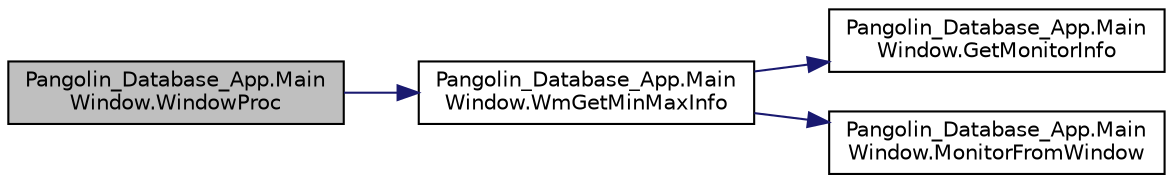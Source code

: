 digraph "Pangolin_Database_App.MainWindow.WindowProc"
{
 // LATEX_PDF_SIZE
  edge [fontname="Helvetica",fontsize="10",labelfontname="Helvetica",labelfontsize="10"];
  node [fontname="Helvetica",fontsize="10",shape=record];
  rankdir="LR";
  Node1 [label="Pangolin_Database_App.Main\lWindow.WindowProc",height=0.2,width=0.4,color="black", fillcolor="grey75", style="filled", fontcolor="black",tooltip=" "];
  Node1 -> Node2 [color="midnightblue",fontsize="10",style="solid"];
  Node2 [label="Pangolin_Database_App.Main\lWindow.WmGetMinMaxInfo",height=0.2,width=0.4,color="black", fillcolor="white", style="filled",URL="$class_pangolin___database___app_1_1_main_window.html#adaafafa3ecedd649f9454e459061f3d5",tooltip=" "];
  Node2 -> Node3 [color="midnightblue",fontsize="10",style="solid"];
  Node3 [label="Pangolin_Database_App.Main\lWindow.GetMonitorInfo",height=0.2,width=0.4,color="black", fillcolor="white", style="filled",URL="$class_pangolin___database___app_1_1_main_window.html#a13fe386fbeb9960824abbabf2beb5d3c",tooltip=" "];
  Node2 -> Node4 [color="midnightblue",fontsize="10",style="solid"];
  Node4 [label="Pangolin_Database_App.Main\lWindow.MonitorFromWindow",height=0.2,width=0.4,color="black", fillcolor="white", style="filled",URL="$class_pangolin___database___app_1_1_main_window.html#a9c4295d044d7b631c72355d5b77fb3ad",tooltip=" "];
}
